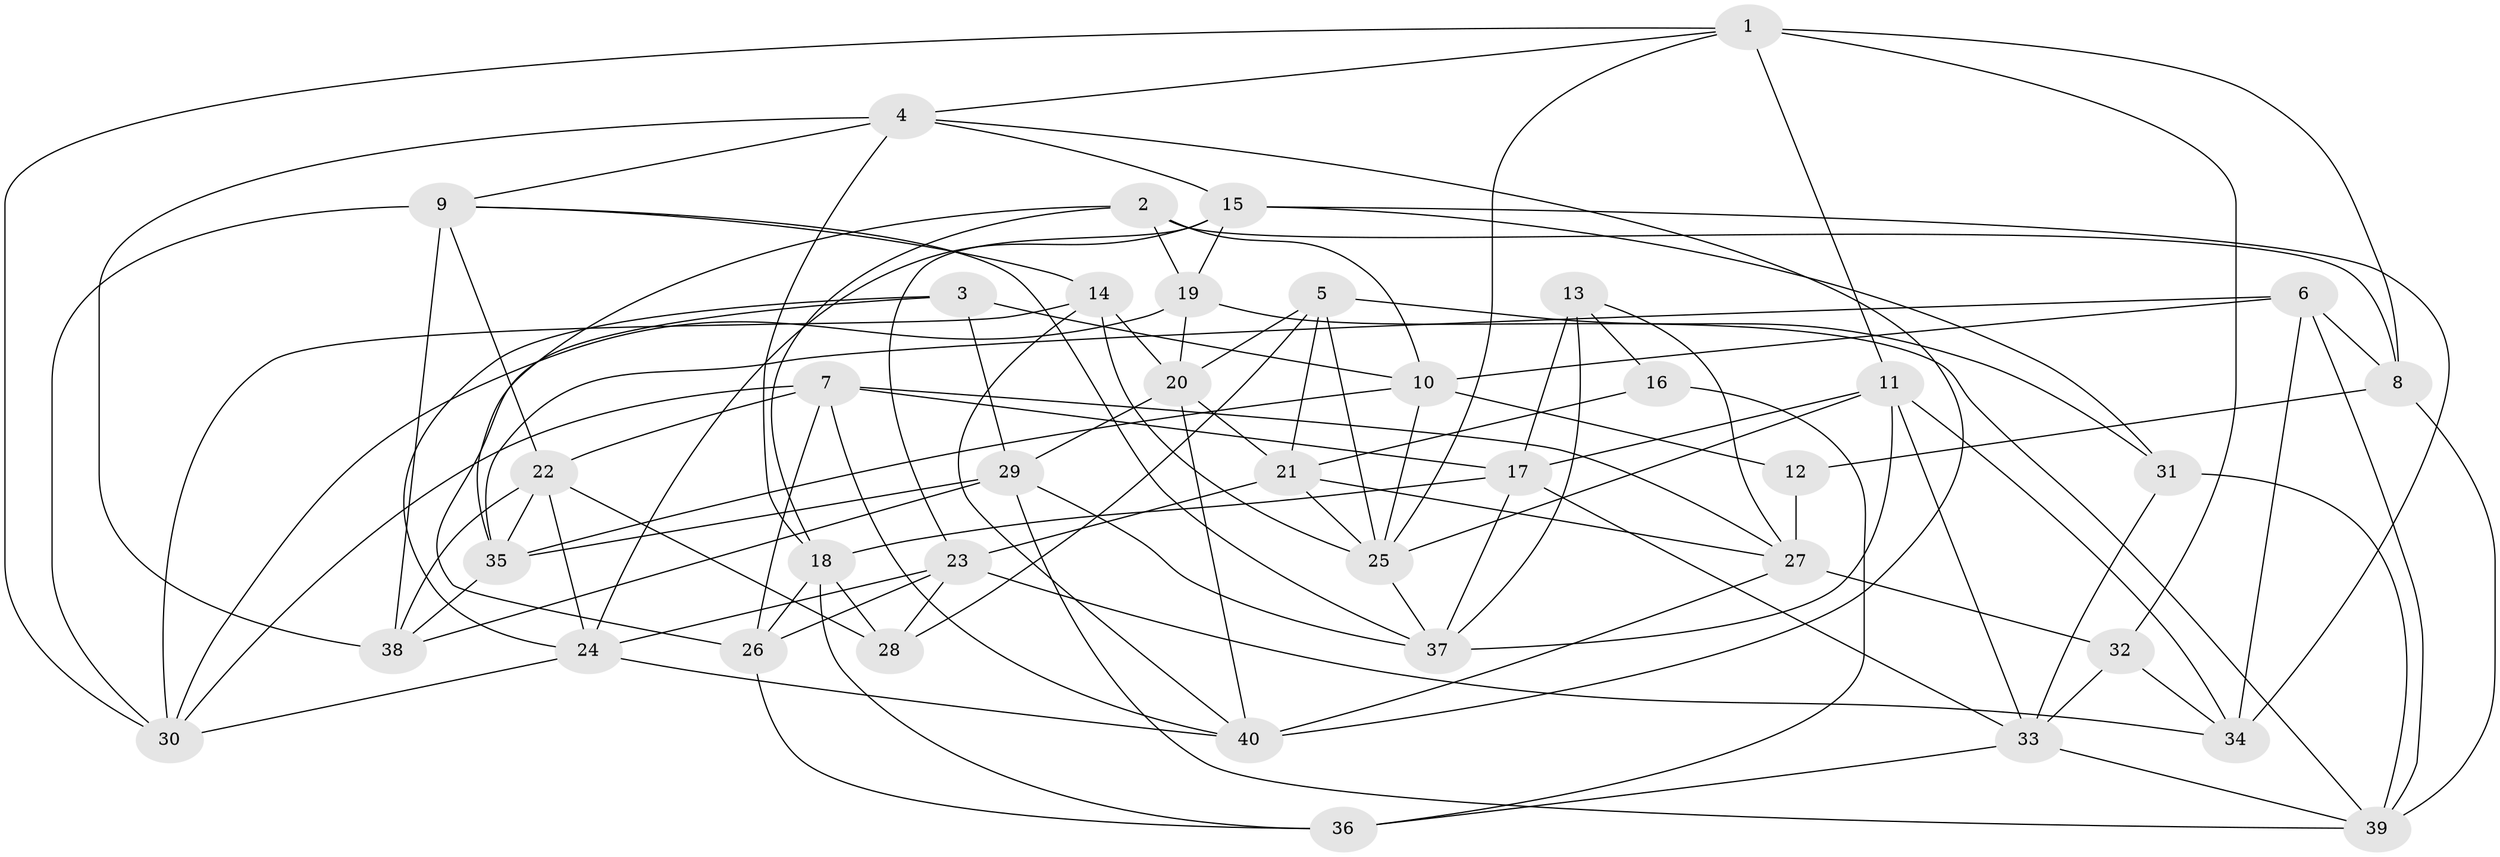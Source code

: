 // original degree distribution, {4: 1.0}
// Generated by graph-tools (version 1.1) at 2025/03/03/09/25 03:03:02]
// undirected, 40 vertices, 107 edges
graph export_dot {
graph [start="1"]
  node [color=gray90,style=filled];
  1;
  2;
  3;
  4;
  5;
  6;
  7;
  8;
  9;
  10;
  11;
  12;
  13;
  14;
  15;
  16;
  17;
  18;
  19;
  20;
  21;
  22;
  23;
  24;
  25;
  26;
  27;
  28;
  29;
  30;
  31;
  32;
  33;
  34;
  35;
  36;
  37;
  38;
  39;
  40;
  1 -- 4 [weight=1.0];
  1 -- 8 [weight=1.0];
  1 -- 11 [weight=1.0];
  1 -- 25 [weight=1.0];
  1 -- 30 [weight=1.0];
  1 -- 32 [weight=1.0];
  2 -- 8 [weight=1.0];
  2 -- 10 [weight=1.0];
  2 -- 18 [weight=1.0];
  2 -- 19 [weight=2.0];
  2 -- 35 [weight=1.0];
  3 -- 10 [weight=1.0];
  3 -- 24 [weight=1.0];
  3 -- 26 [weight=1.0];
  3 -- 29 [weight=1.0];
  4 -- 9 [weight=1.0];
  4 -- 15 [weight=1.0];
  4 -- 18 [weight=1.0];
  4 -- 38 [weight=1.0];
  4 -- 40 [weight=1.0];
  5 -- 20 [weight=1.0];
  5 -- 21 [weight=1.0];
  5 -- 25 [weight=2.0];
  5 -- 28 [weight=1.0];
  5 -- 31 [weight=1.0];
  6 -- 8 [weight=1.0];
  6 -- 10 [weight=1.0];
  6 -- 34 [weight=2.0];
  6 -- 35 [weight=1.0];
  6 -- 39 [weight=1.0];
  7 -- 17 [weight=1.0];
  7 -- 22 [weight=1.0];
  7 -- 26 [weight=1.0];
  7 -- 27 [weight=1.0];
  7 -- 30 [weight=1.0];
  7 -- 40 [weight=1.0];
  8 -- 12 [weight=2.0];
  8 -- 39 [weight=1.0];
  9 -- 14 [weight=2.0];
  9 -- 22 [weight=1.0];
  9 -- 30 [weight=1.0];
  9 -- 37 [weight=1.0];
  9 -- 38 [weight=2.0];
  10 -- 12 [weight=1.0];
  10 -- 25 [weight=1.0];
  10 -- 35 [weight=1.0];
  11 -- 17 [weight=1.0];
  11 -- 25 [weight=1.0];
  11 -- 33 [weight=1.0];
  11 -- 34 [weight=1.0];
  11 -- 37 [weight=1.0];
  12 -- 27 [weight=1.0];
  13 -- 16 [weight=1.0];
  13 -- 17 [weight=3.0];
  13 -- 27 [weight=1.0];
  13 -- 37 [weight=1.0];
  14 -- 20 [weight=1.0];
  14 -- 25 [weight=1.0];
  14 -- 30 [weight=1.0];
  14 -- 40 [weight=1.0];
  15 -- 19 [weight=1.0];
  15 -- 23 [weight=1.0];
  15 -- 24 [weight=1.0];
  15 -- 31 [weight=1.0];
  15 -- 34 [weight=1.0];
  16 -- 21 [weight=1.0];
  16 -- 36 [weight=2.0];
  17 -- 18 [weight=1.0];
  17 -- 33 [weight=1.0];
  17 -- 37 [weight=1.0];
  18 -- 26 [weight=1.0];
  18 -- 28 [weight=1.0];
  18 -- 36 [weight=1.0];
  19 -- 20 [weight=1.0];
  19 -- 30 [weight=1.0];
  19 -- 39 [weight=1.0];
  20 -- 21 [weight=1.0];
  20 -- 29 [weight=1.0];
  20 -- 40 [weight=1.0];
  21 -- 23 [weight=1.0];
  21 -- 25 [weight=1.0];
  21 -- 27 [weight=1.0];
  22 -- 24 [weight=1.0];
  22 -- 28 [weight=1.0];
  22 -- 35 [weight=1.0];
  22 -- 38 [weight=1.0];
  23 -- 24 [weight=1.0];
  23 -- 26 [weight=1.0];
  23 -- 28 [weight=1.0];
  23 -- 34 [weight=1.0];
  24 -- 30 [weight=1.0];
  24 -- 40 [weight=1.0];
  25 -- 37 [weight=1.0];
  26 -- 36 [weight=2.0];
  27 -- 32 [weight=1.0];
  27 -- 40 [weight=1.0];
  29 -- 35 [weight=1.0];
  29 -- 37 [weight=1.0];
  29 -- 38 [weight=1.0];
  29 -- 39 [weight=1.0];
  31 -- 33 [weight=1.0];
  31 -- 39 [weight=1.0];
  32 -- 33 [weight=1.0];
  32 -- 34 [weight=1.0];
  33 -- 36 [weight=1.0];
  33 -- 39 [weight=1.0];
  35 -- 38 [weight=1.0];
}
